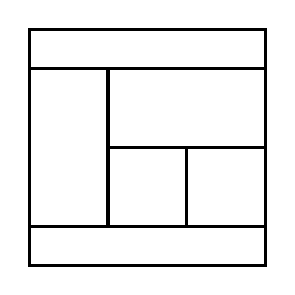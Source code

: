 \begin{tikzpicture}[very thick, scale=.5]
    \draw (0,5) rectangle (6,6);
    \draw (0,1) rectangle (2,5);
    \draw (2,3) rectangle (6,5);
    \draw (2,1) rectangle (4,3);
    \draw (4,1) rectangle (6,3);
    \draw (0,0) rectangle (6,1);
\end{tikzpicture}
